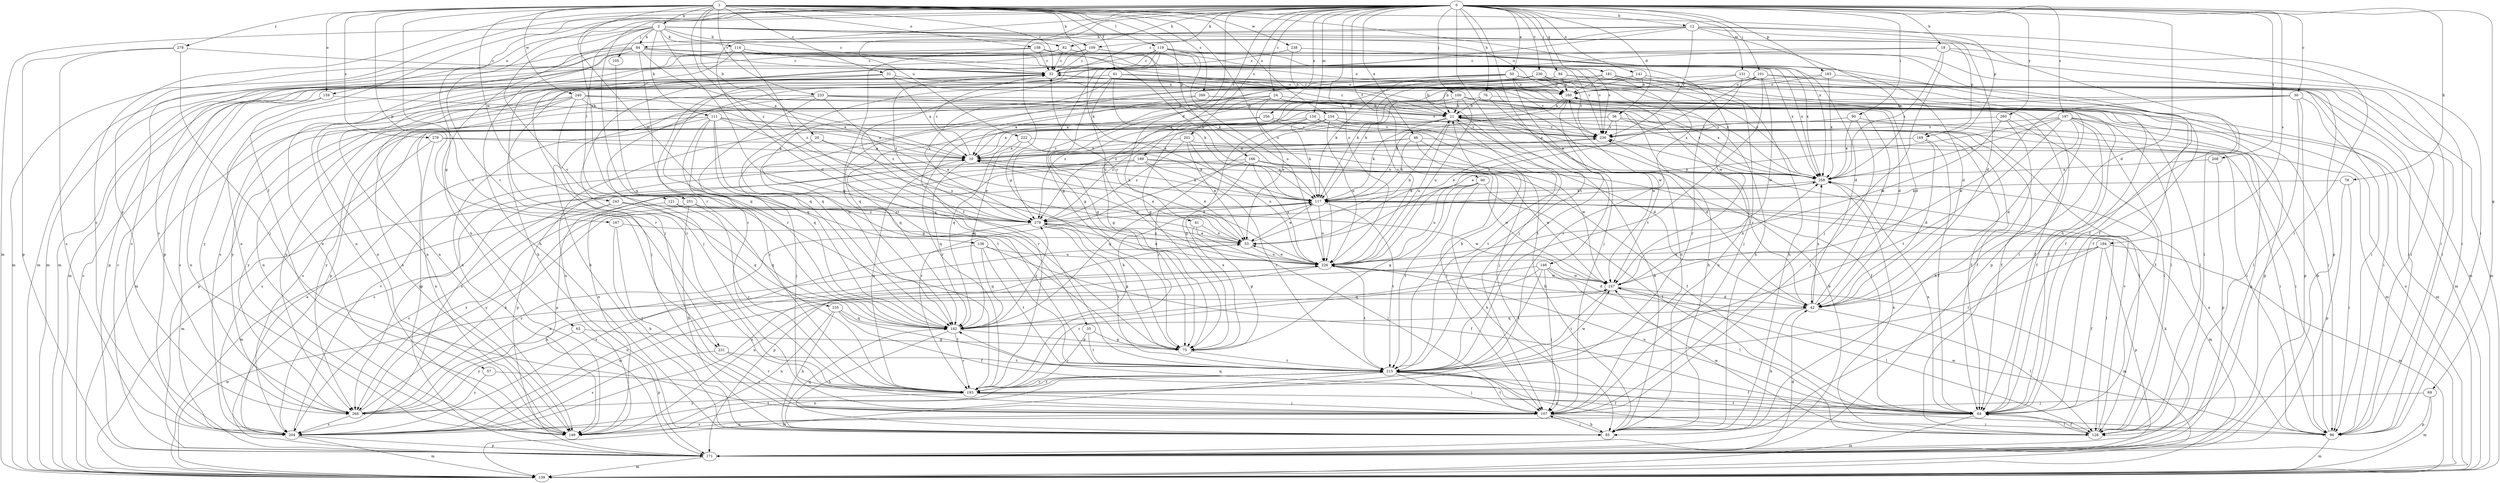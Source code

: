 strict digraph  {
0;
1;
2;
10;
12;
19;
20;
21;
24;
30;
31;
32;
35;
36;
41;
42;
46;
50;
53;
57;
60;
61;
64;
65;
69;
75;
76;
78;
82;
84;
85;
90;
94;
96;
100;
101;
105;
107;
109;
111;
114;
117;
119;
121;
128;
131;
134;
136;
139;
141;
146;
149;
154;
158;
159;
160;
163;
166;
167;
169;
171;
181;
182;
189;
193;
194;
197;
201;
204;
208;
215;
222;
226;
230;
231;
233;
235;
236;
238;
240;
243;
247;
251;
256;
258;
260;
268;
269;
276;
278;
279;
0 -> 12  [label=b];
0 -> 19  [label=b];
0 -> 24  [label=c];
0 -> 30  [label=c];
0 -> 35  [label=d];
0 -> 36  [label=d];
0 -> 41  [label=d];
0 -> 42  [label=d];
0 -> 46  [label=e];
0 -> 50  [label=e];
0 -> 57  [label=f];
0 -> 60  [label=f];
0 -> 65  [label=g];
0 -> 69  [label=g];
0 -> 75  [label=g];
0 -> 76  [label=h];
0 -> 78  [label=h];
0 -> 82  [label=h];
0 -> 90  [label=i];
0 -> 94  [label=i];
0 -> 100  [label=j];
0 -> 101  [label=j];
0 -> 109  [label=k];
0 -> 131  [label=m];
0 -> 134  [label=m];
0 -> 141  [label=n];
0 -> 146  [label=n];
0 -> 163  [label=p];
0 -> 181  [label=q];
0 -> 189  [label=r];
0 -> 193  [label=r];
0 -> 194  [label=s];
0 -> 197  [label=s];
0 -> 201  [label=s];
0 -> 204  [label=s];
0 -> 208  [label=t];
0 -> 215  [label=t];
0 -> 222  [label=u];
0 -> 226  [label=u];
0 -> 230  [label=v];
0 -> 231  [label=v];
0 -> 251  [label=x];
0 -> 256  [label=x];
0 -> 260  [label=y];
0 -> 268  [label=y];
1 -> 2  [label=a];
1 -> 20  [label=b];
1 -> 31  [label=c];
1 -> 32  [label=c];
1 -> 61  [label=f];
1 -> 109  [label=k];
1 -> 119  [label=l];
1 -> 136  [label=m];
1 -> 154  [label=o];
1 -> 158  [label=o];
1 -> 159  [label=o];
1 -> 166  [label=p];
1 -> 167  [label=p];
1 -> 169  [label=p];
1 -> 226  [label=u];
1 -> 231  [label=v];
1 -> 233  [label=v];
1 -> 238  [label=w];
1 -> 240  [label=w];
1 -> 243  [label=w];
1 -> 258  [label=x];
1 -> 269  [label=z];
1 -> 276  [label=z];
1 -> 278  [label=z];
1 -> 279  [label=z];
2 -> 32  [label=c];
2 -> 75  [label=g];
2 -> 82  [label=h];
2 -> 84  [label=h];
2 -> 96  [label=i];
2 -> 105  [label=j];
2 -> 111  [label=k];
2 -> 114  [label=k];
2 -> 117  [label=k];
2 -> 121  [label=l];
2 -> 139  [label=m];
2 -> 159  [label=o];
2 -> 160  [label=o];
2 -> 169  [label=p];
2 -> 235  [label=v];
10 -> 32  [label=c];
10 -> 117  [label=k];
10 -> 171  [label=p];
10 -> 182  [label=q];
10 -> 258  [label=x];
12 -> 32  [label=c];
12 -> 42  [label=d];
12 -> 75  [label=g];
12 -> 84  [label=h];
12 -> 85  [label=h];
12 -> 128  [label=l];
12 -> 149  [label=n];
12 -> 236  [label=v];
12 -> 258  [label=x];
19 -> 32  [label=c];
19 -> 75  [label=g];
19 -> 96  [label=i];
19 -> 107  [label=j];
19 -> 171  [label=p];
19 -> 258  [label=x];
20 -> 10  [label=a];
20 -> 53  [label=e];
20 -> 107  [label=j];
21 -> 32  [label=c];
21 -> 42  [label=d];
21 -> 96  [label=i];
21 -> 117  [label=k];
21 -> 182  [label=q];
21 -> 193  [label=r];
21 -> 215  [label=t];
21 -> 226  [label=u];
21 -> 236  [label=v];
24 -> 10  [label=a];
24 -> 21  [label=b];
24 -> 53  [label=e];
24 -> 75  [label=g];
24 -> 85  [label=h];
24 -> 128  [label=l];
24 -> 182  [label=q];
24 -> 193  [label=r];
24 -> 258  [label=x];
30 -> 21  [label=b];
30 -> 96  [label=i];
30 -> 128  [label=l];
30 -> 149  [label=n];
30 -> 171  [label=p];
30 -> 247  [label=w];
31 -> 10  [label=a];
31 -> 85  [label=h];
31 -> 139  [label=m];
31 -> 160  [label=o];
31 -> 171  [label=p];
31 -> 236  [label=v];
31 -> 247  [label=w];
32 -> 160  [label=o];
32 -> 182  [label=q];
32 -> 258  [label=x];
32 -> 279  [label=z];
35 -> 75  [label=g];
35 -> 193  [label=r];
35 -> 215  [label=t];
36 -> 53  [label=e];
36 -> 64  [label=f];
36 -> 128  [label=l];
36 -> 149  [label=n];
36 -> 204  [label=s];
36 -> 236  [label=v];
41 -> 53  [label=e];
41 -> 75  [label=g];
41 -> 107  [label=j];
42 -> 32  [label=c];
42 -> 85  [label=h];
42 -> 128  [label=l];
42 -> 182  [label=q];
42 -> 236  [label=v];
42 -> 258  [label=x];
46 -> 10  [label=a];
46 -> 85  [label=h];
46 -> 96  [label=i];
46 -> 107  [label=j];
46 -> 117  [label=k];
46 -> 204  [label=s];
50 -> 42  [label=d];
50 -> 75  [label=g];
50 -> 85  [label=h];
50 -> 107  [label=j];
50 -> 117  [label=k];
50 -> 139  [label=m];
50 -> 149  [label=n];
50 -> 160  [label=o];
50 -> 182  [label=q];
53 -> 10  [label=a];
53 -> 21  [label=b];
53 -> 171  [label=p];
53 -> 226  [label=u];
53 -> 279  [label=z];
57 -> 193  [label=r];
57 -> 268  [label=y];
60 -> 64  [label=f];
60 -> 75  [label=g];
60 -> 85  [label=h];
60 -> 117  [label=k];
60 -> 215  [label=t];
60 -> 226  [label=u];
61 -> 107  [label=j];
61 -> 117  [label=k];
61 -> 128  [label=l];
61 -> 160  [label=o];
61 -> 226  [label=u];
61 -> 279  [label=z];
64 -> 128  [label=l];
64 -> 139  [label=m];
64 -> 182  [label=q];
64 -> 204  [label=s];
64 -> 226  [label=u];
64 -> 258  [label=x];
65 -> 75  [label=g];
65 -> 171  [label=p];
65 -> 268  [label=y];
69 -> 107  [label=j];
69 -> 139  [label=m];
69 -> 171  [label=p];
75 -> 215  [label=t];
75 -> 258  [label=x];
76 -> 21  [label=b];
76 -> 171  [label=p];
76 -> 247  [label=w];
76 -> 279  [label=z];
78 -> 96  [label=i];
78 -> 117  [label=k];
78 -> 171  [label=p];
82 -> 32  [label=c];
82 -> 117  [label=k];
82 -> 139  [label=m];
82 -> 149  [label=n];
82 -> 258  [label=x];
84 -> 10  [label=a];
84 -> 32  [label=c];
84 -> 64  [label=f];
84 -> 85  [label=h];
84 -> 107  [label=j];
84 -> 139  [label=m];
84 -> 149  [label=n];
84 -> 193  [label=r];
84 -> 204  [label=s];
85 -> 21  [label=b];
85 -> 107  [label=j];
85 -> 160  [label=o];
85 -> 182  [label=q];
90 -> 107  [label=j];
90 -> 139  [label=m];
90 -> 236  [label=v];
90 -> 258  [label=x];
94 -> 96  [label=i];
94 -> 160  [label=o];
94 -> 171  [label=p];
94 -> 182  [label=q];
94 -> 204  [label=s];
96 -> 21  [label=b];
96 -> 139  [label=m];
96 -> 215  [label=t];
96 -> 247  [label=w];
96 -> 258  [label=x];
100 -> 21  [label=b];
100 -> 64  [label=f];
100 -> 128  [label=l];
100 -> 139  [label=m];
100 -> 226  [label=u];
100 -> 268  [label=y];
100 -> 279  [label=z];
101 -> 96  [label=i];
101 -> 139  [label=m];
101 -> 149  [label=n];
101 -> 160  [label=o];
101 -> 215  [label=t];
101 -> 226  [label=u];
101 -> 247  [label=w];
105 -> 182  [label=q];
107 -> 85  [label=h];
107 -> 96  [label=i];
107 -> 149  [label=n];
107 -> 160  [label=o];
107 -> 215  [label=t];
109 -> 32  [label=c];
109 -> 107  [label=j];
109 -> 149  [label=n];
109 -> 236  [label=v];
109 -> 258  [label=x];
111 -> 10  [label=a];
111 -> 75  [label=g];
111 -> 171  [label=p];
111 -> 182  [label=q];
111 -> 193  [label=r];
111 -> 215  [label=t];
111 -> 226  [label=u];
111 -> 236  [label=v];
111 -> 268  [label=y];
114 -> 32  [label=c];
114 -> 139  [label=m];
114 -> 160  [label=o];
114 -> 193  [label=r];
114 -> 236  [label=v];
114 -> 247  [label=w];
114 -> 258  [label=x];
114 -> 268  [label=y];
114 -> 279  [label=z];
117 -> 10  [label=a];
117 -> 53  [label=e];
117 -> 128  [label=l];
117 -> 139  [label=m];
117 -> 215  [label=t];
117 -> 226  [label=u];
117 -> 279  [label=z];
119 -> 32  [label=c];
119 -> 42  [label=d];
119 -> 96  [label=i];
119 -> 171  [label=p];
119 -> 193  [label=r];
119 -> 215  [label=t];
119 -> 226  [label=u];
119 -> 236  [label=v];
121 -> 182  [label=q];
121 -> 268  [label=y];
121 -> 279  [label=z];
128 -> 64  [label=f];
128 -> 215  [label=t];
128 -> 236  [label=v];
128 -> 247  [label=w];
128 -> 258  [label=x];
131 -> 64  [label=f];
131 -> 96  [label=i];
131 -> 149  [label=n];
131 -> 160  [label=o];
131 -> 193  [label=r];
134 -> 75  [label=g];
134 -> 107  [label=j];
134 -> 117  [label=k];
134 -> 182  [label=q];
134 -> 236  [label=v];
136 -> 64  [label=f];
136 -> 182  [label=q];
136 -> 204  [label=s];
136 -> 215  [label=t];
136 -> 226  [label=u];
139 -> 32  [label=c];
139 -> 160  [label=o];
139 -> 247  [label=w];
141 -> 21  [label=b];
141 -> 85  [label=h];
141 -> 107  [label=j];
141 -> 117  [label=k];
141 -> 160  [label=o];
146 -> 42  [label=d];
146 -> 107  [label=j];
146 -> 128  [label=l];
146 -> 182  [label=q];
146 -> 193  [label=r];
146 -> 215  [label=t];
146 -> 247  [label=w];
154 -> 10  [label=a];
154 -> 42  [label=d];
154 -> 64  [label=f];
154 -> 171  [label=p];
154 -> 226  [label=u];
154 -> 236  [label=v];
154 -> 279  [label=z];
158 -> 32  [label=c];
158 -> 64  [label=f];
158 -> 117  [label=k];
158 -> 139  [label=m];
158 -> 215  [label=t];
159 -> 21  [label=b];
159 -> 149  [label=n];
159 -> 204  [label=s];
160 -> 21  [label=b];
160 -> 32  [label=c];
160 -> 96  [label=i];
160 -> 117  [label=k];
160 -> 215  [label=t];
163 -> 117  [label=k];
163 -> 128  [label=l];
163 -> 160  [label=o];
163 -> 258  [label=x];
166 -> 64  [label=f];
166 -> 171  [label=p];
166 -> 182  [label=q];
166 -> 193  [label=r];
166 -> 226  [label=u];
166 -> 247  [label=w];
166 -> 258  [label=x];
167 -> 53  [label=e];
167 -> 85  [label=h];
167 -> 107  [label=j];
169 -> 10  [label=a];
169 -> 42  [label=d];
169 -> 64  [label=f];
171 -> 21  [label=b];
171 -> 32  [label=c];
171 -> 42  [label=d];
171 -> 117  [label=k];
171 -> 139  [label=m];
181 -> 21  [label=b];
181 -> 64  [label=f];
181 -> 160  [label=o];
181 -> 193  [label=r];
181 -> 258  [label=x];
181 -> 279  [label=z];
182 -> 75  [label=g];
182 -> 85  [label=h];
182 -> 117  [label=k];
182 -> 193  [label=r];
182 -> 279  [label=z];
189 -> 53  [label=e];
189 -> 149  [label=n];
189 -> 204  [label=s];
189 -> 215  [label=t];
189 -> 247  [label=w];
189 -> 258  [label=x];
189 -> 268  [label=y];
193 -> 10  [label=a];
193 -> 32  [label=c];
193 -> 64  [label=f];
193 -> 107  [label=j];
193 -> 215  [label=t];
193 -> 268  [label=y];
194 -> 64  [label=f];
194 -> 139  [label=m];
194 -> 171  [label=p];
194 -> 204  [label=s];
194 -> 215  [label=t];
194 -> 226  [label=u];
197 -> 42  [label=d];
197 -> 53  [label=e];
197 -> 64  [label=f];
197 -> 128  [label=l];
197 -> 139  [label=m];
197 -> 171  [label=p];
197 -> 215  [label=t];
197 -> 236  [label=v];
197 -> 258  [label=x];
201 -> 10  [label=a];
201 -> 53  [label=e];
201 -> 96  [label=i];
201 -> 226  [label=u];
201 -> 279  [label=z];
204 -> 10  [label=a];
204 -> 139  [label=m];
204 -> 171  [label=p];
204 -> 215  [label=t];
204 -> 226  [label=u];
204 -> 236  [label=v];
204 -> 247  [label=w];
208 -> 171  [label=p];
208 -> 258  [label=x];
215 -> 21  [label=b];
215 -> 64  [label=f];
215 -> 107  [label=j];
215 -> 139  [label=m];
215 -> 149  [label=n];
215 -> 193  [label=r];
215 -> 247  [label=w];
222 -> 10  [label=a];
222 -> 64  [label=f];
222 -> 117  [label=k];
222 -> 182  [label=q];
226 -> 32  [label=c];
226 -> 53  [label=e];
226 -> 139  [label=m];
226 -> 149  [label=n];
226 -> 215  [label=t];
226 -> 247  [label=w];
230 -> 42  [label=d];
230 -> 75  [label=g];
230 -> 96  [label=i];
230 -> 160  [label=o];
230 -> 182  [label=q];
230 -> 226  [label=u];
230 -> 236  [label=v];
230 -> 268  [label=y];
231 -> 193  [label=r];
231 -> 204  [label=s];
231 -> 215  [label=t];
233 -> 21  [label=b];
233 -> 64  [label=f];
233 -> 85  [label=h];
233 -> 149  [label=n];
233 -> 182  [label=q];
233 -> 236  [label=v];
233 -> 279  [label=z];
235 -> 64  [label=f];
235 -> 85  [label=h];
235 -> 149  [label=n];
235 -> 182  [label=q];
235 -> 215  [label=t];
236 -> 10  [label=a];
238 -> 21  [label=b];
238 -> 32  [label=c];
238 -> 42  [label=d];
240 -> 10  [label=a];
240 -> 21  [label=b];
240 -> 53  [label=e];
240 -> 107  [label=j];
240 -> 139  [label=m];
240 -> 149  [label=n];
240 -> 258  [label=x];
240 -> 268  [label=y];
243 -> 139  [label=m];
243 -> 182  [label=q];
243 -> 204  [label=s];
243 -> 247  [label=w];
243 -> 279  [label=z];
247 -> 42  [label=d];
247 -> 128  [label=l];
247 -> 215  [label=t];
247 -> 258  [label=x];
251 -> 85  [label=h];
251 -> 193  [label=r];
251 -> 268  [label=y];
251 -> 279  [label=z];
256 -> 64  [label=f];
256 -> 193  [label=r];
256 -> 236  [label=v];
256 -> 268  [label=y];
258 -> 117  [label=k];
258 -> 139  [label=m];
260 -> 64  [label=f];
260 -> 85  [label=h];
260 -> 226  [label=u];
260 -> 236  [label=v];
268 -> 53  [label=e];
268 -> 117  [label=k];
268 -> 204  [label=s];
268 -> 226  [label=u];
269 -> 10  [label=a];
269 -> 21  [label=b];
269 -> 171  [label=p];
269 -> 258  [label=x];
276 -> 10  [label=a];
276 -> 149  [label=n];
276 -> 204  [label=s];
276 -> 247  [label=w];
278 -> 32  [label=c];
278 -> 107  [label=j];
278 -> 171  [label=p];
278 -> 204  [label=s];
279 -> 53  [label=e];
279 -> 75  [label=g];
279 -> 117  [label=k];
279 -> 215  [label=t];
279 -> 226  [label=u];
279 -> 268  [label=y];
}
